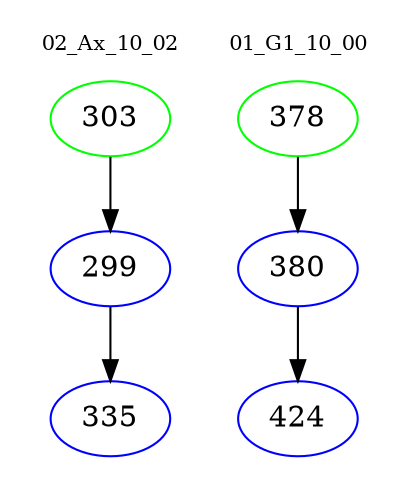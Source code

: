 digraph{
subgraph cluster_0 {
color = white
label = "02_Ax_10_02";
fontsize=10;
T0_303 [label="303", color="green"]
T0_303 -> T0_299 [color="black"]
T0_299 [label="299", color="blue"]
T0_299 -> T0_335 [color="black"]
T0_335 [label="335", color="blue"]
}
subgraph cluster_1 {
color = white
label = "01_G1_10_00";
fontsize=10;
T1_378 [label="378", color="green"]
T1_378 -> T1_380 [color="black"]
T1_380 [label="380", color="blue"]
T1_380 -> T1_424 [color="black"]
T1_424 [label="424", color="blue"]
}
}
